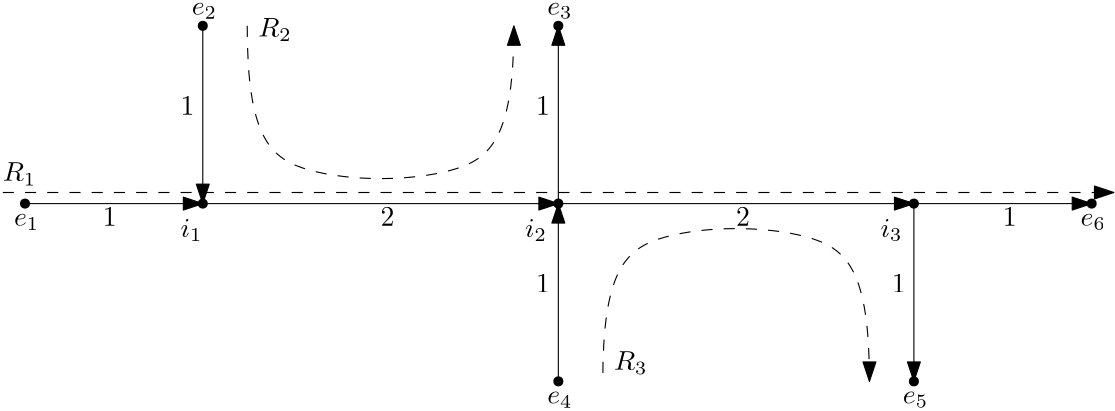 <?xml version="1.0"?>
<!DOCTYPE ipe SYSTEM "ipe.dtd">
<ipe version="70218" creator="Ipe 7.2.24">
<info created="D:20231120101111" modified="D:20231120103356"/>
<ipestyle name="basic">
<symbol name="arrow/arc(spx)">
<path stroke="sym-stroke" fill="sym-stroke" pen="sym-pen">
0 0 m
-1 0.333 l
-1 -0.333 l
h
</path>
</symbol>
<symbol name="arrow/farc(spx)">
<path stroke="sym-stroke" fill="white" pen="sym-pen">
0 0 m
-1 0.333 l
-1 -0.333 l
h
</path>
</symbol>
<symbol name="arrow/ptarc(spx)">
<path stroke="sym-stroke" fill="sym-stroke" pen="sym-pen">
0 0 m
-1 0.333 l
-0.8 0 l
-1 -0.333 l
h
</path>
</symbol>
<symbol name="arrow/fptarc(spx)">
<path stroke="sym-stroke" fill="white" pen="sym-pen">
0 0 m
-1 0.333 l
-0.8 0 l
-1 -0.333 l
h
</path>
</symbol>
<symbol name="mark/circle(sx)" transformations="translations">
<path fill="sym-stroke">
0.6 0 0 0.6 0 0 e
0.4 0 0 0.4 0 0 e
</path>
</symbol>
<symbol name="mark/disk(sx)" transformations="translations">
<path fill="sym-stroke">
0.6 0 0 0.6 0 0 e
</path>
</symbol>
<symbol name="mark/fdisk(sfx)" transformations="translations">
<group>
<path fill="sym-fill">
0.5 0 0 0.5 0 0 e
</path>
<path fill="sym-stroke" fillrule="eofill">
0.6 0 0 0.6 0 0 e
0.4 0 0 0.4 0 0 e
</path>
</group>
</symbol>
<symbol name="mark/box(sx)" transformations="translations">
<path fill="sym-stroke" fillrule="eofill">
-0.6 -0.6 m
0.6 -0.6 l
0.6 0.6 l
-0.6 0.6 l
h
-0.4 -0.4 m
0.4 -0.4 l
0.4 0.4 l
-0.4 0.4 l
h
</path>
</symbol>
<symbol name="mark/square(sx)" transformations="translations">
<path fill="sym-stroke">
-0.6 -0.6 m
0.6 -0.6 l
0.6 0.6 l
-0.6 0.6 l
h
</path>
</symbol>
<symbol name="mark/fsquare(sfx)" transformations="translations">
<group>
<path fill="sym-fill">
-0.5 -0.5 m
0.5 -0.5 l
0.5 0.5 l
-0.5 0.5 l
h
</path>
<path fill="sym-stroke" fillrule="eofill">
-0.6 -0.6 m
0.6 -0.6 l
0.6 0.6 l
-0.6 0.6 l
h
-0.4 -0.4 m
0.4 -0.4 l
0.4 0.4 l
-0.4 0.4 l
h
</path>
</group>
</symbol>
<symbol name="mark/cross(sx)" transformations="translations">
<group>
<path fill="sym-stroke">
-0.43 -0.57 m
0.57 0.43 l
0.43 0.57 l
-0.57 -0.43 l
h
</path>
<path fill="sym-stroke">
-0.43 0.57 m
0.57 -0.43 l
0.43 -0.57 l
-0.57 0.43 l
h
</path>
</group>
</symbol>
<symbol name="arrow/fnormal(spx)">
<path stroke="sym-stroke" fill="white" pen="sym-pen">
0 0 m
-1 0.333 l
-1 -0.333 l
h
</path>
</symbol>
<symbol name="arrow/pointed(spx)">
<path stroke="sym-stroke" fill="sym-stroke" pen="sym-pen">
0 0 m
-1 0.333 l
-0.8 0 l
-1 -0.333 l
h
</path>
</symbol>
<symbol name="arrow/fpointed(spx)">
<path stroke="sym-stroke" fill="white" pen="sym-pen">
0 0 m
-1 0.333 l
-0.8 0 l
-1 -0.333 l
h
</path>
</symbol>
<symbol name="arrow/linear(spx)">
<path stroke="sym-stroke" pen="sym-pen">
-1 0.333 m
0 0 l
-1 -0.333 l
</path>
</symbol>
<symbol name="arrow/fdouble(spx)">
<path stroke="sym-stroke" fill="white" pen="sym-pen">
0 0 m
-1 0.333 l
-1 -0.333 l
h
-1 0 m
-2 0.333 l
-2 -0.333 l
h
</path>
</symbol>
<symbol name="arrow/double(spx)">
<path stroke="sym-stroke" fill="sym-stroke" pen="sym-pen">
0 0 m
-1 0.333 l
-1 -0.333 l
h
-1 0 m
-2 0.333 l
-2 -0.333 l
h
</path>
</symbol>
<symbol name="arrow/mid-normal(spx)">
<path stroke="sym-stroke" fill="sym-stroke" pen="sym-pen">
0.5 0 m
-0.5 0.333 l
-0.5 -0.333 l
h
</path>
</symbol>
<symbol name="arrow/mid-fnormal(spx)">
<path stroke="sym-stroke" fill="white" pen="sym-pen">
0.5 0 m
-0.5 0.333 l
-0.5 -0.333 l
h
</path>
</symbol>
<symbol name="arrow/mid-pointed(spx)">
<path stroke="sym-stroke" fill="sym-stroke" pen="sym-pen">
0.5 0 m
-0.5 0.333 l
-0.3 0 l
-0.5 -0.333 l
h
</path>
</symbol>
<symbol name="arrow/mid-fpointed(spx)">
<path stroke="sym-stroke" fill="white" pen="sym-pen">
0.5 0 m
-0.5 0.333 l
-0.3 0 l
-0.5 -0.333 l
h
</path>
</symbol>
<symbol name="arrow/mid-double(spx)">
<path stroke="sym-stroke" fill="sym-stroke" pen="sym-pen">
1 0 m
0 0.333 l
0 -0.333 l
h
0 0 m
-1 0.333 l
-1 -0.333 l
h
</path>
</symbol>
<symbol name="arrow/mid-fdouble(spx)">
<path stroke="sym-stroke" fill="white" pen="sym-pen">
1 0 m
0 0.333 l
0 -0.333 l
h
0 0 m
-1 0.333 l
-1 -0.333 l
h
</path>
</symbol>
<anglesize name="22.5 deg" value="22.5"/>
<anglesize name="30 deg" value="30"/>
<anglesize name="45 deg" value="45"/>
<anglesize name="60 deg" value="60"/>
<anglesize name="90 deg" value="90"/>
<arrowsize name="large" value="10"/>
<arrowsize name="small" value="5"/>
<arrowsize name="tiny" value="3"/>
<color name="blue" value="0 0 1"/>
<color name="brown" value="0.647 0.165 0.165"/>
<color name="darkblue" value="0 0 0.545"/>
<color name="darkcyan" value="0 0.545 0.545"/>
<color name="darkgray" value="0.663"/>
<color name="darkgreen" value="0 0.392 0"/>
<color name="darkmagenta" value="0.545 0 0.545"/>
<color name="darkorange" value="1 0.549 0"/>
<color name="darkred" value="0.545 0 0"/>
<color name="gold" value="1 0.843 0"/>
<color name="gray" value="0.745"/>
<color name="green" value="0 1 0"/>
<color name="lightblue" value="0.678 0.847 0.902"/>
<color name="lightcyan" value="0.878 1 1"/>
<color name="lightgray" value="0.827"/>
<color name="lightgreen" value="0.565 0.933 0.565"/>
<color name="lightyellow" value="1 1 0.878"/>
<color name="navy" value="0 0 0.502"/>
<color name="orange" value="1 0.647 0"/>
<color name="pink" value="1 0.753 0.796"/>
<color name="purple" value="0.627 0.125 0.941"/>
<color name="red" value="1 0 0"/>
<color name="seagreen" value="0.18 0.545 0.341"/>
<color name="turquoise" value="0.251 0.878 0.816"/>
<color name="violet" value="0.933 0.51 0.933"/>
<color name="yellow" value="1 1 0"/>
<dashstyle name="dash dot dotted" value="[4 2 1 2 1 2] 0"/>
<dashstyle name="dash dotted" value="[4 2 1 2] 0"/>
<dashstyle name="dashed" value="[4] 0"/>
<dashstyle name="dotted" value="[1 3] 0"/>
<gridsize name="10 pts (~3.5 mm)" value="10"/>
<gridsize name="14 pts (~5 mm)" value="14"/>
<gridsize name="16 pts (~6 mm)" value="16"/>
<gridsize name="20 pts (~7 mm)" value="20"/>
<gridsize name="28 pts (~10 mm)" value="28"/>
<gridsize name="32 pts (~12 mm)" value="32"/>
<gridsize name="4 pts" value="4"/>
<gridsize name="56 pts (~20 mm)" value="56"/>
<gridsize name="8 pts (~3 mm)" value="8"/>
<opacity name="10%" value="0.1"/>
<opacity name="30%" value="0.3"/>
<opacity name="50%" value="0.5"/>
<opacity name="75%" value="0.75"/>
<pen name="fat" value="1.2"/>
<pen name="heavier" value="0.8"/>
<pen name="ultrafat" value="2"/>
<symbolsize name="large" value="5"/>
<symbolsize name="small" value="2"/>
<symbolsize name="tiny" value="1.1"/>
<textsize name="Huge" value="\Huge"/>
<textsize name="LARGE" value="\LARGE"/>
<textsize name="Large" value="\Large"/>
<textsize name="footnote" value="\footnotesize"/>
<textsize name="huge" value="\huge"/>
<textsize name="large" value="\large"/>
<textsize name="small" value="\small"/>
<textsize name="tiny" value="\tiny"/>
<textstyle name="center" begin="\begin{center}" end="\end{center}"/>
<textstyle name="item" begin="\begin{itemize}\item{}" end="\end{itemize}"/>
<textstyle name="itemize" begin="\begin{itemize}" end="\end{itemize}"/>
<tiling name="falling" angle="-60" step="4" width="1"/>
<tiling name="rising" angle="30" step="4" width="1"/>
</ipestyle>
<page>
<layer name="alpha"/>
<view layers="alpha" active="alpha"/>
<path layer="alpha" matrix="2 0 0 2 -96 -784" stroke="black" arrow="normal/normal">
128 752 m
192 752 l
</path>
<path matrix="2 0 0 2 -96 -784" stroke="black" arrow="normal/normal">
192 752 m
256 752 l
</path>
<path matrix="2 0 0 2 -96 -784" stroke="black" arrow="normal/normal">
128 784 m
128 752 l
</path>
<path matrix="2 0 0 2 -96 -784" stroke="black" arrow="normal/normal">
192 752 m
192 784 l
</path>
<path matrix="2 0 0 2 -96 -784" stroke="black" arrow="normal/normal">
192 720 m
192 752 l
</path>
<path matrix="2 0 0 2 -96 -784" stroke="black" arrow="normal/normal">
256 752 m
256 720 l
</path>
<path matrix="2 0 0 2 -96 -784" stroke="black" arrow="normal/normal">
96 752 m
128 752 l
</path>
<path matrix="2 0 0 2 -96 -784" stroke="black" arrow="normal/normal">
256 752 m
288 752 l
</path>
<path matrix="2 0 0 2 -96 -784" stroke="black" dash="dashed" arrow="normal/normal">
136 784 m
136 764
144 756
176 756
184 764
184 784 c
</path>
<path matrix="-2 -0 0 -2 672 2224" stroke="black" dash="dashed" rarrow="normal/normal">
136 784 m
136 764
144 756
176 756
184 764
184 784 c
</path>
<path stroke="black" dash="dashed" arrow="normal/normal">
88 724 m
488 724 l
</path>
<text matrix="1 0 0 1 -100 -36" transformations="translations" pos="188 764" stroke="black" type="label" width="12.034" height="6.812" depth="1.49" valign="baseline" style="math">R_1</text>
<text matrix="1 0 0 1 -4 8" transformations="translations" pos="184 772" stroke="black" type="label" width="12.034" height="6.812" depth="1.49" valign="baseline" style="math">R_2
</text>
<text matrix="1 0 0 1 -24 -32" transformations="translations" pos="332 692" stroke="black" type="label" width="12.034" height="6.812" depth="1.49" valign="baseline" style="math">R_3</text>
<text matrix="1 0 0 1 -4 -4" transformations="translations" pos="156 756" stroke="black" type="label" width="4.981" height="6.42" depth="0" valign="baseline">1</text>
<text matrix="1 0 0 1 8 0" transformations="translations" pos="216 712" stroke="black" type="label" width="4.981" height="6.42" depth="0" valign="baseline">2</text>
<text matrix="1 0 0 1 0 -4" transformations="translations" pos="352 716" stroke="black" type="label" width="4.981" height="6.42" depth="0" valign="baseline">2</text>
<text matrix="1 0 0 1 0 -4" transformations="translations" pos="448 716" stroke="black" type="label" width="4.981" height="6.42" depth="0" valign="baseline">1</text>
<text matrix="1 0 0 1 124 -4" transformations="translations" pos="156 756" stroke="black" type="label" width="4.981" height="6.42" depth="0" valign="baseline">1</text>
<text matrix="1 0 0 1 124 -68" transformations="translations" pos="156 756" stroke="black" type="label" width="4.981" height="6.42" depth="0" valign="baseline">1</text>
<text matrix="1 0 0 1 252 -68" transformations="translations" pos="156 756" stroke="black" type="label" width="4.981" height="6.42" depth="0" valign="baseline">1</text>
<text matrix="1 0 0 1 -32 -44" transformations="translations" pos="156 756" stroke="black" type="label" width="4.981" height="6.42" depth="0" valign="baseline">1</text>
<text matrix="1 0 0 1 -8 -4" transformations="translations" pos="160 712" stroke="black" type="label" width="7.902" height="6.575" depth="1.49" valign="baseline" style="math">i_1</text>
<text matrix="1 0 0 1 116 -4" transformations="translations" pos="160 712" stroke="black" type="label" width="7.902" height="6.575" depth="1.49" valign="baseline" style="math">i_2
</text>
<text matrix="1 0 0 1 244 -4" transformations="translations" pos="160 712" stroke="black" type="label" width="7.902" height="6.575" depth="1.49" valign="baseline" style="math">i_3</text>
<use name="mark/disk(sx)" pos="160 720" size="normal" stroke="black"/>
<use name="mark/disk(sx)" pos="288 720" size="normal" stroke="black"/>
<use name="mark/disk(sx)" pos="416 720" size="normal" stroke="black"/>
<text matrix="1 0 0 1 -68 0" transformations="translations" pos="160 712" stroke="black" type="label" width="9.108" height="4.294" depth="1.49" valign="baseline" style="math">e_1</text>
<text matrix="1 0 0 1 -4 76" transformations="translations" pos="160 712" stroke="black" type="label" width="9.108" height="4.294" depth="1.49" valign="baseline" style="math">e_2</text>
<text matrix="1 0 0 1 124 76" transformations="translations" pos="160 712" stroke="black" type="label" width="9.108" height="4.294" depth="1.49" valign="baseline" style="math">e_3</text>
<text matrix="1 0 0 1 124 -64" transformations="translations" pos="160 712" stroke="black" type="label" width="9.108" height="4.294" depth="1.49" valign="baseline" style="math">e_4</text>
<text matrix="1 0 0 1 252 -64" transformations="translations" pos="160 712" stroke="black" type="label" width="9.108" height="4.294" depth="1.49" valign="baseline" style="math">e_5
</text>
<text matrix="1 0 0 1 316 0" transformations="translations" pos="160 712" stroke="black" type="label" width="9.108" height="4.294" depth="1.49" valign="baseline" style="math">e_6</text>
<use name="mark/disk(sx)" pos="96 720" size="normal" stroke="black"/>
<use name="mark/disk(sx)" pos="160 784" size="normal" stroke="black"/>
<use name="mark/disk(sx)" pos="288 784" size="normal" stroke="black"/>
<use name="mark/disk(sx)" pos="288 656" size="normal" stroke="black"/>
<use name="mark/disk(sx)" pos="416 656" size="normal" stroke="black"/>
<use name="mark/disk(sx)" pos="480 720" size="normal" stroke="black"/>
</page>
</ipe>
